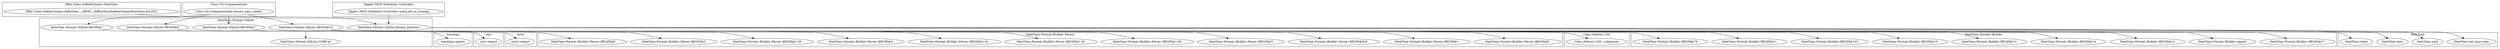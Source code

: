 digraph {
graph [overlap=false]
subgraph cluster_DBIx_Class_InflateColumn_DateTime {
	label="DBIx::Class::InflateColumn::DateTime";
	"DBIx::Class::InflateColumn::DateTime::__ANON__[DBIx/Class/InflateColumn/DateTime.pm:202]";
}
subgraph cluster_DateTime_Format_Builder_Parser {
	label="DateTime::Format::Builder::Parser";
	"DateTime::Format::Builder::Parser::BEGIN@3";
	"DateTime::Format::Builder::Parser::BEGIN@1.40";
	"DateTime::Format::Builder::Parser::BEGIN@1.42";
	"DateTime::Format::Builder::Parser::BEGIN@1.41";
	"DateTime::Format::Builder::Parser::BEGIN@4";
	"DateTime::Format::Builder::Parser::BEGIN@1.39";
	"DateTime::Format::Builder::Parser::BEGIN@2";
	"DateTime::Format::Builder::Parser::BEGIN@8";
	"DateTime::Format::Builder::Parser::BEGIN@5";
	"DateTime::Format::Builder::Parser::BEGIN@1";
	"DateTime::Format::Builder::Parser::BEGIN@626";
}
subgraph cluster_Class_C3_Componentised {
	label="Class::C3::Componentised";
	"Class::C3::Componentised::ensure_class_loaded";
}
subgraph cluster_DateTime {
	label="DateTime";
	"DateTime::hms";
	"DateTime::clone";
	"DateTime::set_time_zone";
	"DateTime::ymd";
}
subgraph cluster_Class_Factory_Util {
	label="Class::Factory::Util";
	"Class::Factory::Util::_subclasses";
}
subgraph cluster_warnings {
	label="warnings";
	"warnings::import";
}
subgraph cluster_vars {
	label="vars";
	"vars::import";
}
subgraph cluster_Tapper_MCP_Scheduler_Controller {
	label="Tapper::MCP::Scheduler::Controller";
	"Tapper::MCP::Scheduler::Controller::mark_job_as_running";
}
subgraph cluster_strict {
	label="strict";
	"strict::import";
}
subgraph cluster_DateTime_Format_SQLite {
	label="DateTime::Format::SQLite";
	"DateTime::Format::SQLite::CORE:qr";
	"DateTime::Format::SQLite::BEGIN@7";
	"DateTime::Format::SQLite::BEGIN@6";
	"DateTime::Format::SQLite::BEGIN@5";
	"DateTime::Format::SQLite::BEGIN@16";
	"DateTime::Format::SQLite::format_datetime";
}
subgraph cluster_DateTime_Format_Builder {
	label="DateTime::Format::Builder";
	"DateTime::Format::Builder::BEGIN@13";
	"DateTime::Format::Builder::BEGIN@10";
	"DateTime::Format::Builder::BEGIN@122";
	"DateTime::Format::Builder::BEGIN@11";
	"DateTime::Format::Builder::BEGIN@76";
	"DateTime::Format::Builder::BEGIN@17";
	"DateTime::Format::Builder::import";
	"DateTime::Format::Builder::BEGIN@12";
	"DateTime::Format::Builder::BEGIN@14";
}
"DateTime::Format::SQLite::BEGIN@16" -> "DateTime::Format::Builder::Parser::BEGIN@1.40";
"DateTime::Format::SQLite::format_datetime" -> "DateTime::set_time_zone";
"DateTime::Format::SQLite::BEGIN@16" -> "DateTime::Format::Builder::import";
"DateTime::Format::SQLite::BEGIN@16" -> "DateTime::Format::Builder::Parser::BEGIN@5";
"DBIx::Class::InflateColumn::DateTime::__ANON__[DBIx/Class/InflateColumn/DateTime.pm:202]" -> "DateTime::Format::SQLite::format_datetime";
"Tapper::MCP::Scheduler::Controller::mark_job_as_running" -> "DateTime::Format::SQLite::format_datetime";
"Class::C3::Componentised::ensure_class_loaded" -> "DateTime::Format::SQLite::BEGIN@5";
"DateTime::Format::SQLite::BEGIN@16" -> "DateTime::Format::Builder::BEGIN@13";
"DateTime::Format::SQLite::BEGIN@16" -> "DateTime::Format::Builder::BEGIN@17";
"DateTime::Format::SQLite::BEGIN@16" -> "DateTime::Format::Builder::BEGIN@76";
"DateTime::Format::SQLite::BEGIN@7" -> "warnings::import";
"DateTime::Format::SQLite::BEGIN@16" -> "DateTime::Format::Builder::Parser::BEGIN@4";
"DateTime::Format::SQLite::BEGIN@16" -> "DateTime::Format::Builder::BEGIN@14";
"DateTime::Format::SQLite::BEGIN@16" -> "DateTime::Format::Builder::Parser::BEGIN@8";
"DateTime::Format::SQLite::BEGIN@16" -> "DateTime::Format::Builder::Parser::BEGIN@3";
"DateTime::Format::SQLite::BEGIN@6" -> "vars::import";
"DateTime::Format::SQLite::BEGIN@16" -> "Class::Factory::Util::_subclasses";
"DateTime::Format::SQLite::BEGIN@16" -> "DateTime::Format::Builder::BEGIN@10";
"Class::C3::Componentised::ensure_class_loaded" -> "DateTime::Format::SQLite::BEGIN@16";
"DateTime::Format::SQLite::format_datetime" -> "DateTime::ymd";
"DateTime::Format::SQLite::BEGIN@16" -> "DateTime::Format::Builder::Parser::BEGIN@1.39";
"DateTime::Format::SQLite::BEGIN@5" -> "strict::import";
"DateTime::Format::SQLite::BEGIN@16" -> "DateTime::Format::Builder::Parser::BEGIN@1";
"DateTime::Format::SQLite::format_datetime" -> "DateTime::hms";
"DateTime::Format::SQLite::BEGIN@16" -> "DateTime::Format::Builder::Parser::BEGIN@626";
"DateTime::Format::SQLite::format_datetime" -> "DateTime::clone";
"Class::C3::Componentised::ensure_class_loaded" -> "DateTime::Format::SQLite::BEGIN@6";
"DateTime::Format::SQLite::BEGIN@16" -> "DateTime::Format::Builder::Parser::BEGIN@1.42";
"DateTime::Format::SQLite::BEGIN@16" -> "DateTime::Format::Builder::BEGIN@11";
"DateTime::Format::SQLite::BEGIN@16" -> "DateTime::Format::SQLite::CORE:qr";
"DateTime::Format::SQLite::BEGIN@16" -> "DateTime::Format::Builder::BEGIN@122";
"DateTime::Format::SQLite::BEGIN@16" -> "DateTime::Format::Builder::BEGIN@12";
"DateTime::Format::SQLite::BEGIN@16" -> "DateTime::Format::Builder::Parser::BEGIN@1.41";
"DateTime::Format::SQLite::BEGIN@16" -> "DateTime::Format::Builder::Parser::BEGIN@2";
"Class::C3::Componentised::ensure_class_loaded" -> "DateTime::Format::SQLite::BEGIN@7";
}
